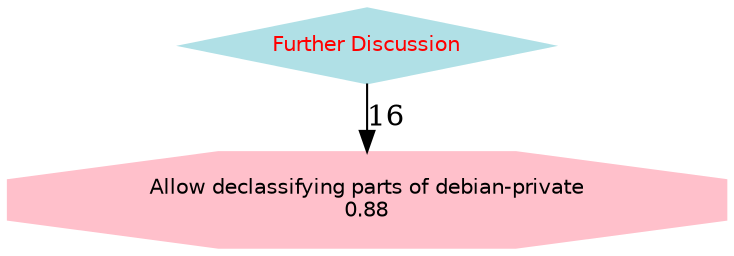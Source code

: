 digraph Results {
  ranksep=0.25;
 "Allow declassifying parts of debian-private\n0.88" [ style="filled" , color="pink", shape=octagon, fontname="Helvetica", fontsize=10  ];
 "Further Discussion" -> "Allow declassifying parts of debian-private\n0.88" [ label="16" ];
 "Further Discussion" [ style="filled" , color="powderblue", shape=egg, fontcolor="NavyBlue", shape=diamond, fontcolor="Red", fontname="Helvetica", fontsize=10  ];
}
